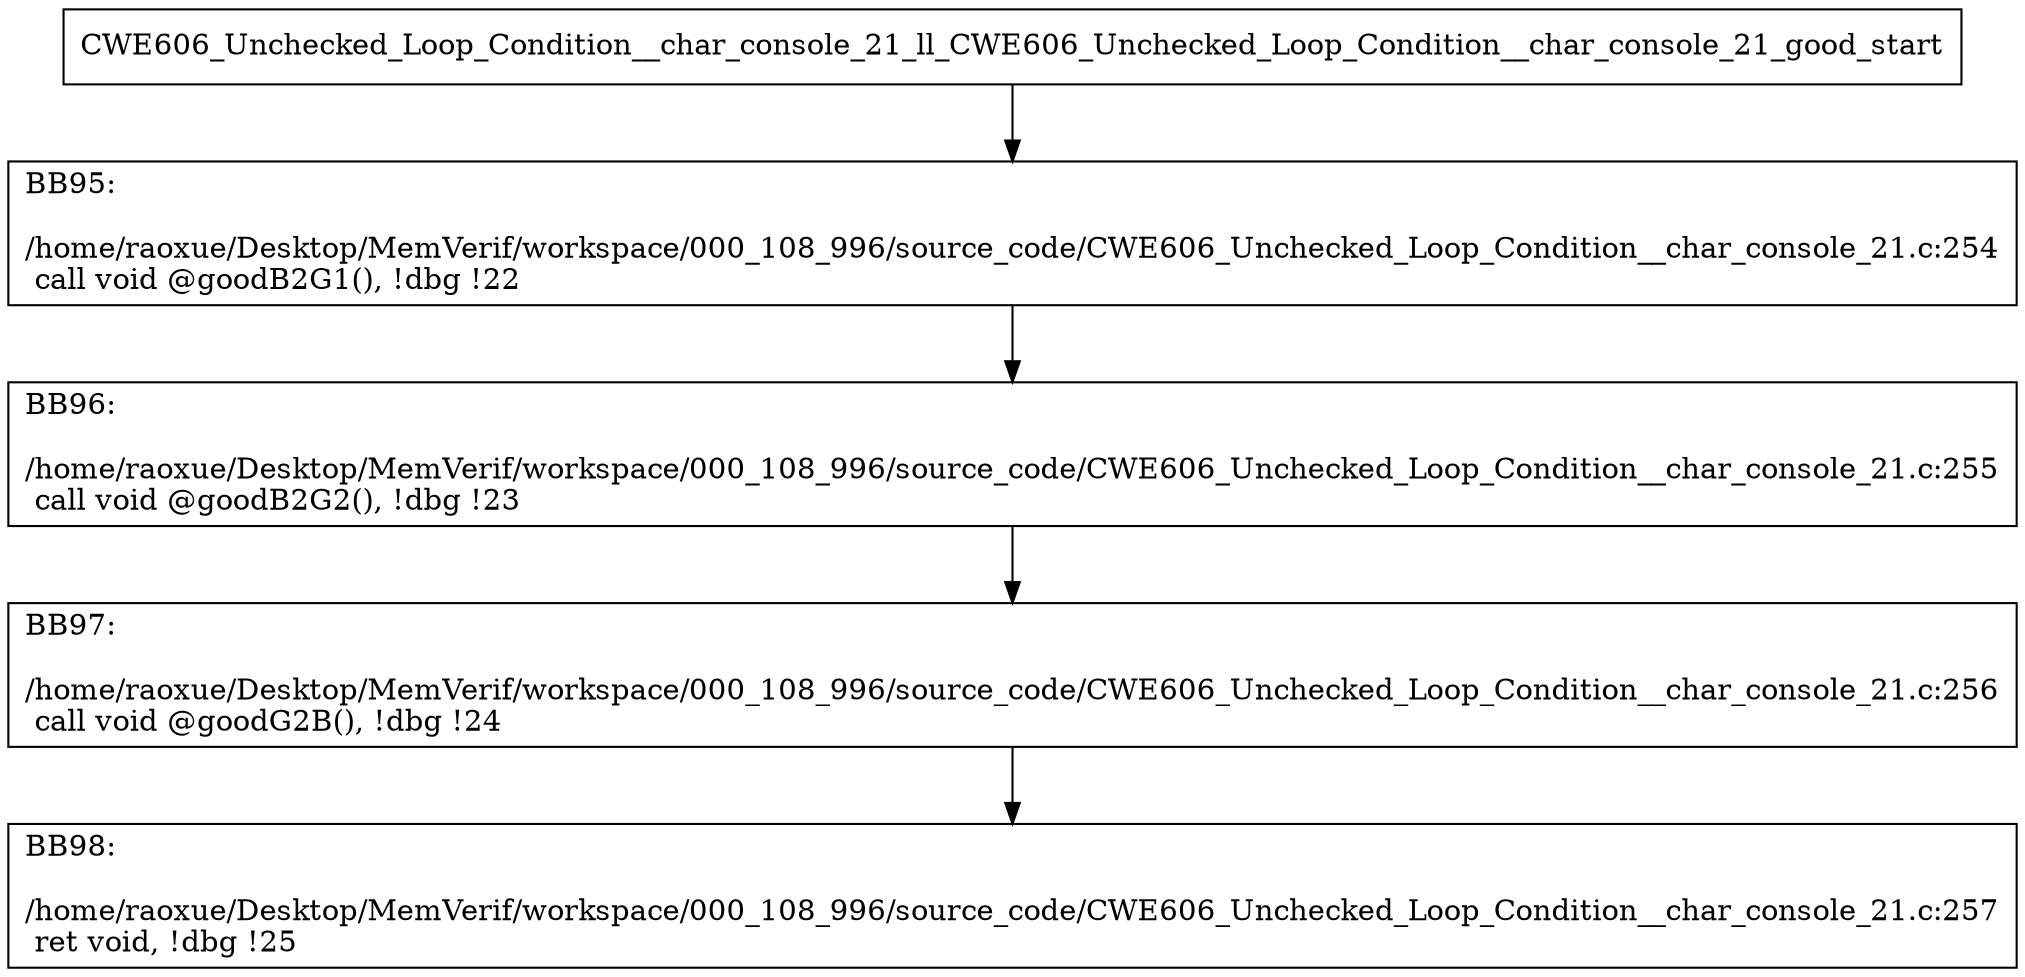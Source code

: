 digraph "CFG for'CWE606_Unchecked_Loop_Condition__char_console_21_ll_CWE606_Unchecked_Loop_Condition__char_console_21_good' function" {
	BBCWE606_Unchecked_Loop_Condition__char_console_21_ll_CWE606_Unchecked_Loop_Condition__char_console_21_good_start[shape=record,label="{CWE606_Unchecked_Loop_Condition__char_console_21_ll_CWE606_Unchecked_Loop_Condition__char_console_21_good_start}"];
	BBCWE606_Unchecked_Loop_Condition__char_console_21_ll_CWE606_Unchecked_Loop_Condition__char_console_21_good_start-> CWE606_Unchecked_Loop_Condition__char_console_21_ll_CWE606_Unchecked_Loop_Condition__char_console_21_goodBB95;
	CWE606_Unchecked_Loop_Condition__char_console_21_ll_CWE606_Unchecked_Loop_Condition__char_console_21_goodBB95 [shape=record, label="{BB95:\l\l/home/raoxue/Desktop/MemVerif/workspace/000_108_996/source_code/CWE606_Unchecked_Loop_Condition__char_console_21.c:254\l
  call void @goodB2G1(), !dbg !22\l
}"];
	CWE606_Unchecked_Loop_Condition__char_console_21_ll_CWE606_Unchecked_Loop_Condition__char_console_21_goodBB95-> CWE606_Unchecked_Loop_Condition__char_console_21_ll_CWE606_Unchecked_Loop_Condition__char_console_21_goodBB96;
	CWE606_Unchecked_Loop_Condition__char_console_21_ll_CWE606_Unchecked_Loop_Condition__char_console_21_goodBB96 [shape=record, label="{BB96:\l\l/home/raoxue/Desktop/MemVerif/workspace/000_108_996/source_code/CWE606_Unchecked_Loop_Condition__char_console_21.c:255\l
  call void @goodB2G2(), !dbg !23\l
}"];
	CWE606_Unchecked_Loop_Condition__char_console_21_ll_CWE606_Unchecked_Loop_Condition__char_console_21_goodBB96-> CWE606_Unchecked_Loop_Condition__char_console_21_ll_CWE606_Unchecked_Loop_Condition__char_console_21_goodBB97;
	CWE606_Unchecked_Loop_Condition__char_console_21_ll_CWE606_Unchecked_Loop_Condition__char_console_21_goodBB97 [shape=record, label="{BB97:\l\l/home/raoxue/Desktop/MemVerif/workspace/000_108_996/source_code/CWE606_Unchecked_Loop_Condition__char_console_21.c:256\l
  call void @goodG2B(), !dbg !24\l
}"];
	CWE606_Unchecked_Loop_Condition__char_console_21_ll_CWE606_Unchecked_Loop_Condition__char_console_21_goodBB97-> CWE606_Unchecked_Loop_Condition__char_console_21_ll_CWE606_Unchecked_Loop_Condition__char_console_21_goodBB98;
	CWE606_Unchecked_Loop_Condition__char_console_21_ll_CWE606_Unchecked_Loop_Condition__char_console_21_goodBB98 [shape=record, label="{BB98:\l\l/home/raoxue/Desktop/MemVerif/workspace/000_108_996/source_code/CWE606_Unchecked_Loop_Condition__char_console_21.c:257\l
  ret void, !dbg !25\l
}"];
}
